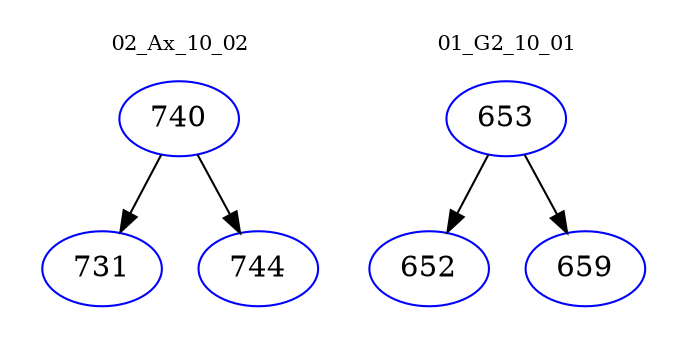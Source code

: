 digraph{
subgraph cluster_0 {
color = white
label = "02_Ax_10_02";
fontsize=10;
T0_740 [label="740", color="blue"]
T0_740 -> T0_731 [color="black"]
T0_731 [label="731", color="blue"]
T0_740 -> T0_744 [color="black"]
T0_744 [label="744", color="blue"]
}
subgraph cluster_1 {
color = white
label = "01_G2_10_01";
fontsize=10;
T1_653 [label="653", color="blue"]
T1_653 -> T1_652 [color="black"]
T1_652 [label="652", color="blue"]
T1_653 -> T1_659 [color="black"]
T1_659 [label="659", color="blue"]
}
}
